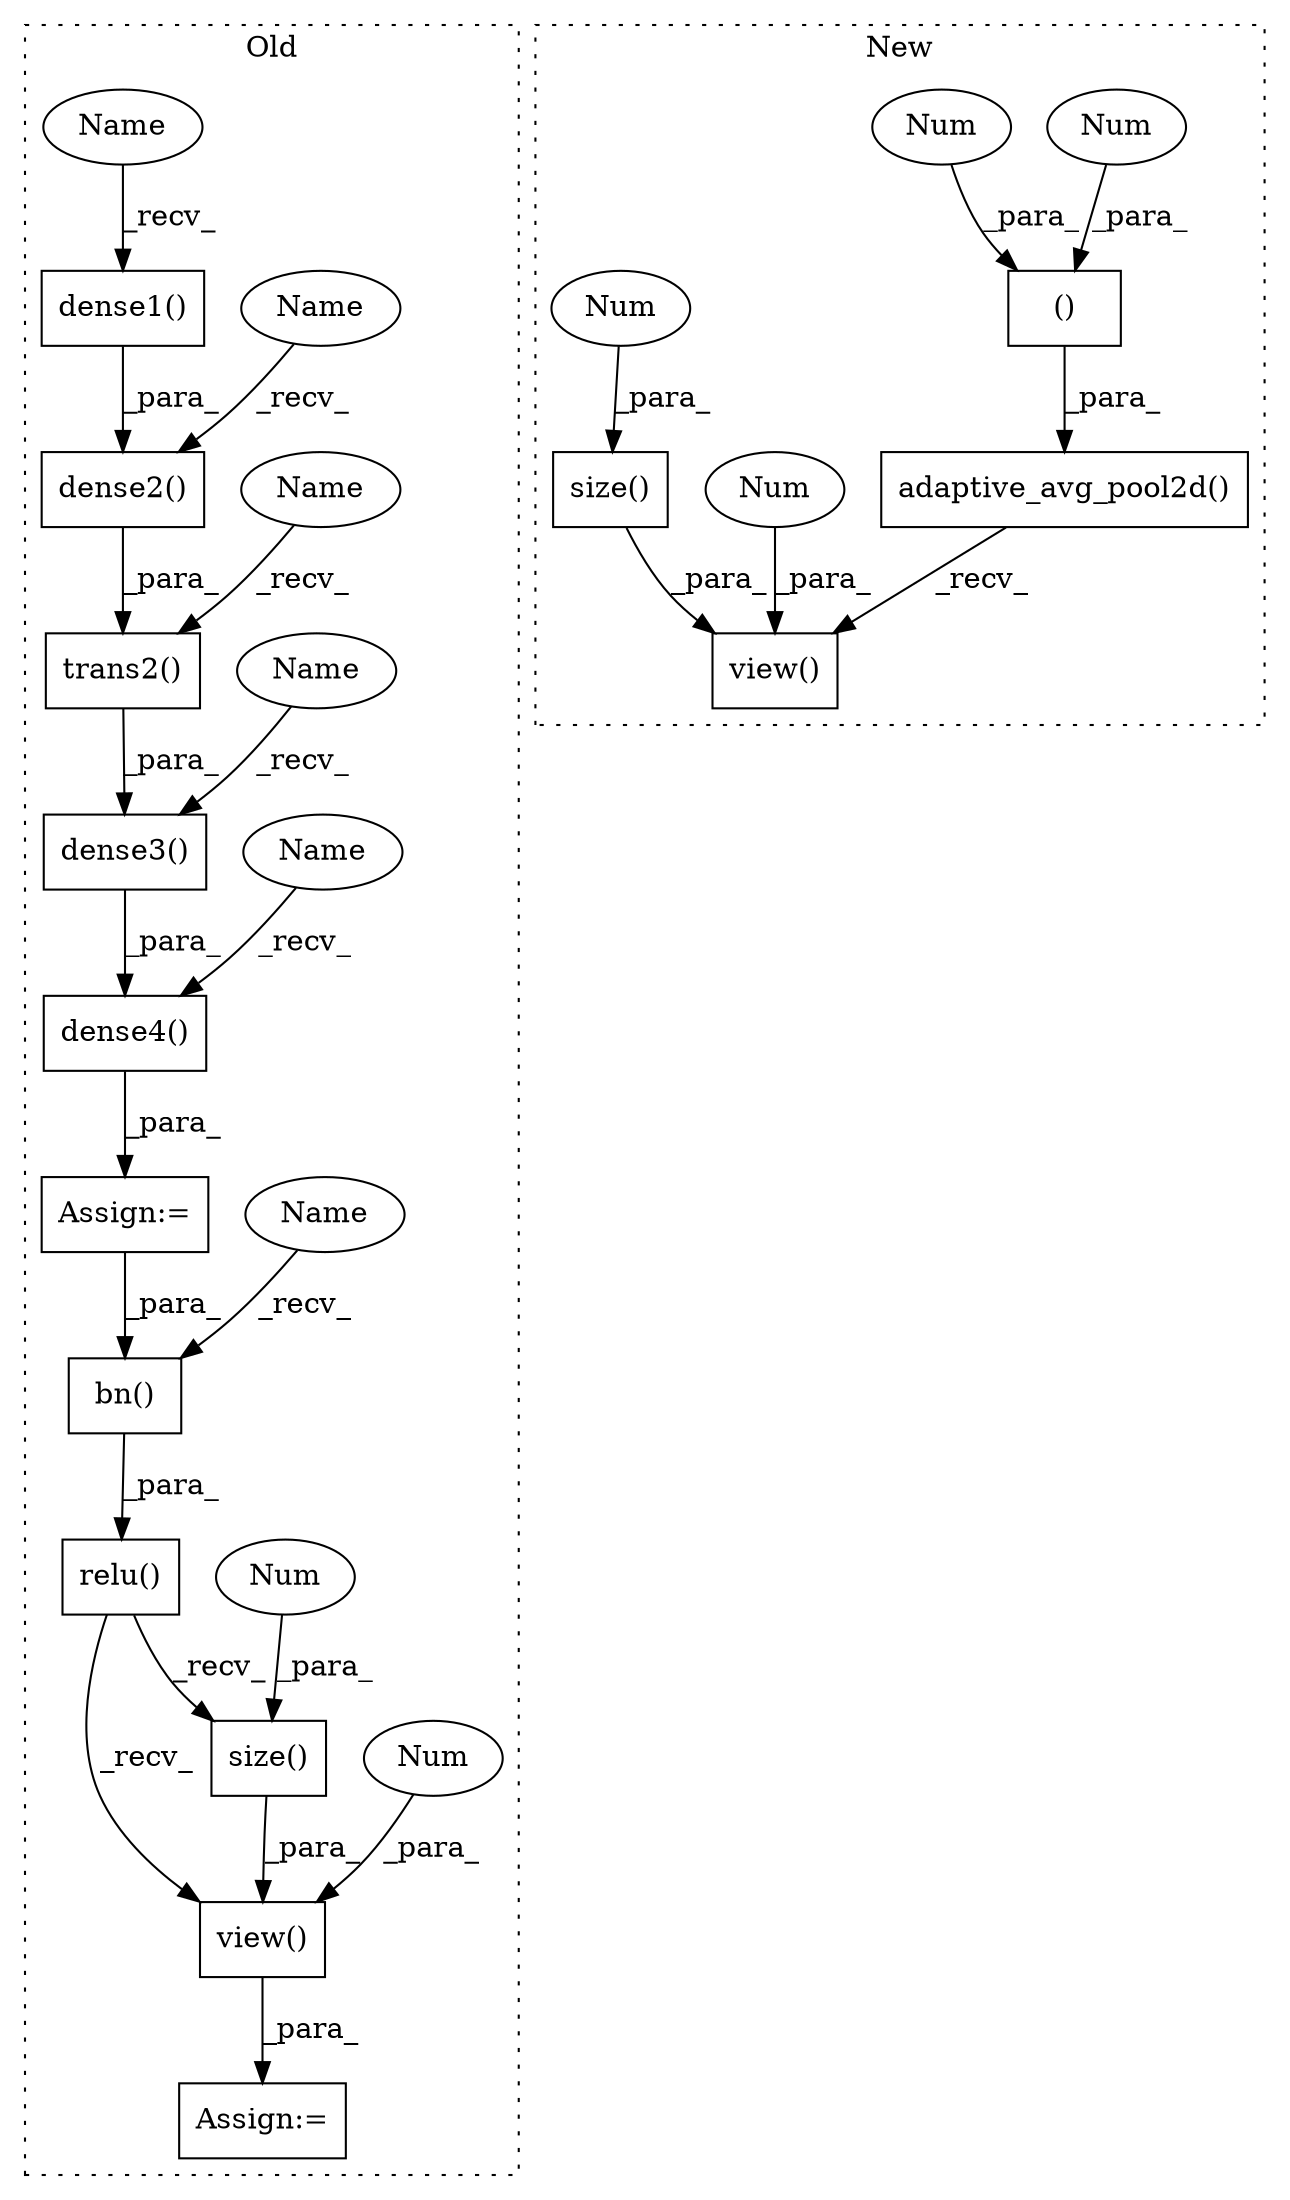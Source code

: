 digraph G {
subgraph cluster0 {
1 [label="dense4()" a="75" s="2905,2920" l="12,1" shape="box"];
6 [label="trans2()" a="75" s="2817,2845" l="12,1" shape="box"];
7 [label="bn()" a="75" s="2956,2967" l="8,1" shape="box"];
8 [label="dense1()" a="75" s="2785,2800" l="12,1" shape="box"];
11 [label="view()" a="75" s="2986,3010" l="9,1" shape="box"];
12 [label="Num" a="76" s="3008" l="2" shape="ellipse"];
13 [label="dense3()" a="75" s="2873,2888" l="12,1" shape="box"];
14 [label="relu()" a="75" s="2949,2968" l="7,1" shape="box"];
15 [label="dense2()" a="75" s="2829,2844" l="12,1" shape="box"];
16 [label="Assign:=" a="68" s="2983" l="3" shape="box"];
17 [label="Assign:=" a="68" s="2902" l="3" shape="box"];
20 [label="size()" a="75" s="2995,3005" l="9,1" shape="box"];
21 [label="Num" a="76" s="3004" l="1" shape="ellipse"];
22 [label="Name" a="87" s="2905" l="4" shape="ellipse"];
23 [label="Name" a="87" s="2829" l="4" shape="ellipse"];
24 [label="Name" a="87" s="2956" l="4" shape="ellipse"];
25 [label="Name" a="87" s="2873" l="4" shape="ellipse"];
26 [label="Name" a="87" s="2817" l="4" shape="ellipse"];
27 [label="Name" a="87" s="2785" l="4" shape="ellipse"];
label = "Old";
style="dotted";
}
subgraph cluster1 {
2 [label="adaptive_avg_pool2d()" a="75" s="5119,5152" l="22,1" shape="box"];
3 [label="()" a="54" s="5148" l="3" shape="box"];
4 [label="Num" a="76" s="5150" l="1" shape="ellipse"];
5 [label="Num" a="76" s="5147" l="1" shape="ellipse"];
9 [label="view()" a="75" s="5119,5179" l="40,1" shape="box"];
10 [label="Num" a="76" s="5177" l="2" shape="ellipse"];
18 [label="size()" a="75" s="5159,5174" l="14,1" shape="box"];
19 [label="Num" a="76" s="5173" l="1" shape="ellipse"];
label = "New";
style="dotted";
}
1 -> 17 [label="_para_"];
2 -> 9 [label="_recv_"];
3 -> 2 [label="_para_"];
4 -> 3 [label="_para_"];
5 -> 3 [label="_para_"];
6 -> 13 [label="_para_"];
7 -> 14 [label="_para_"];
8 -> 15 [label="_para_"];
10 -> 9 [label="_para_"];
11 -> 16 [label="_para_"];
12 -> 11 [label="_para_"];
13 -> 1 [label="_para_"];
14 -> 11 [label="_recv_"];
14 -> 20 [label="_recv_"];
15 -> 6 [label="_para_"];
17 -> 7 [label="_para_"];
18 -> 9 [label="_para_"];
19 -> 18 [label="_para_"];
20 -> 11 [label="_para_"];
21 -> 20 [label="_para_"];
22 -> 1 [label="_recv_"];
23 -> 15 [label="_recv_"];
24 -> 7 [label="_recv_"];
25 -> 13 [label="_recv_"];
26 -> 6 [label="_recv_"];
27 -> 8 [label="_recv_"];
}